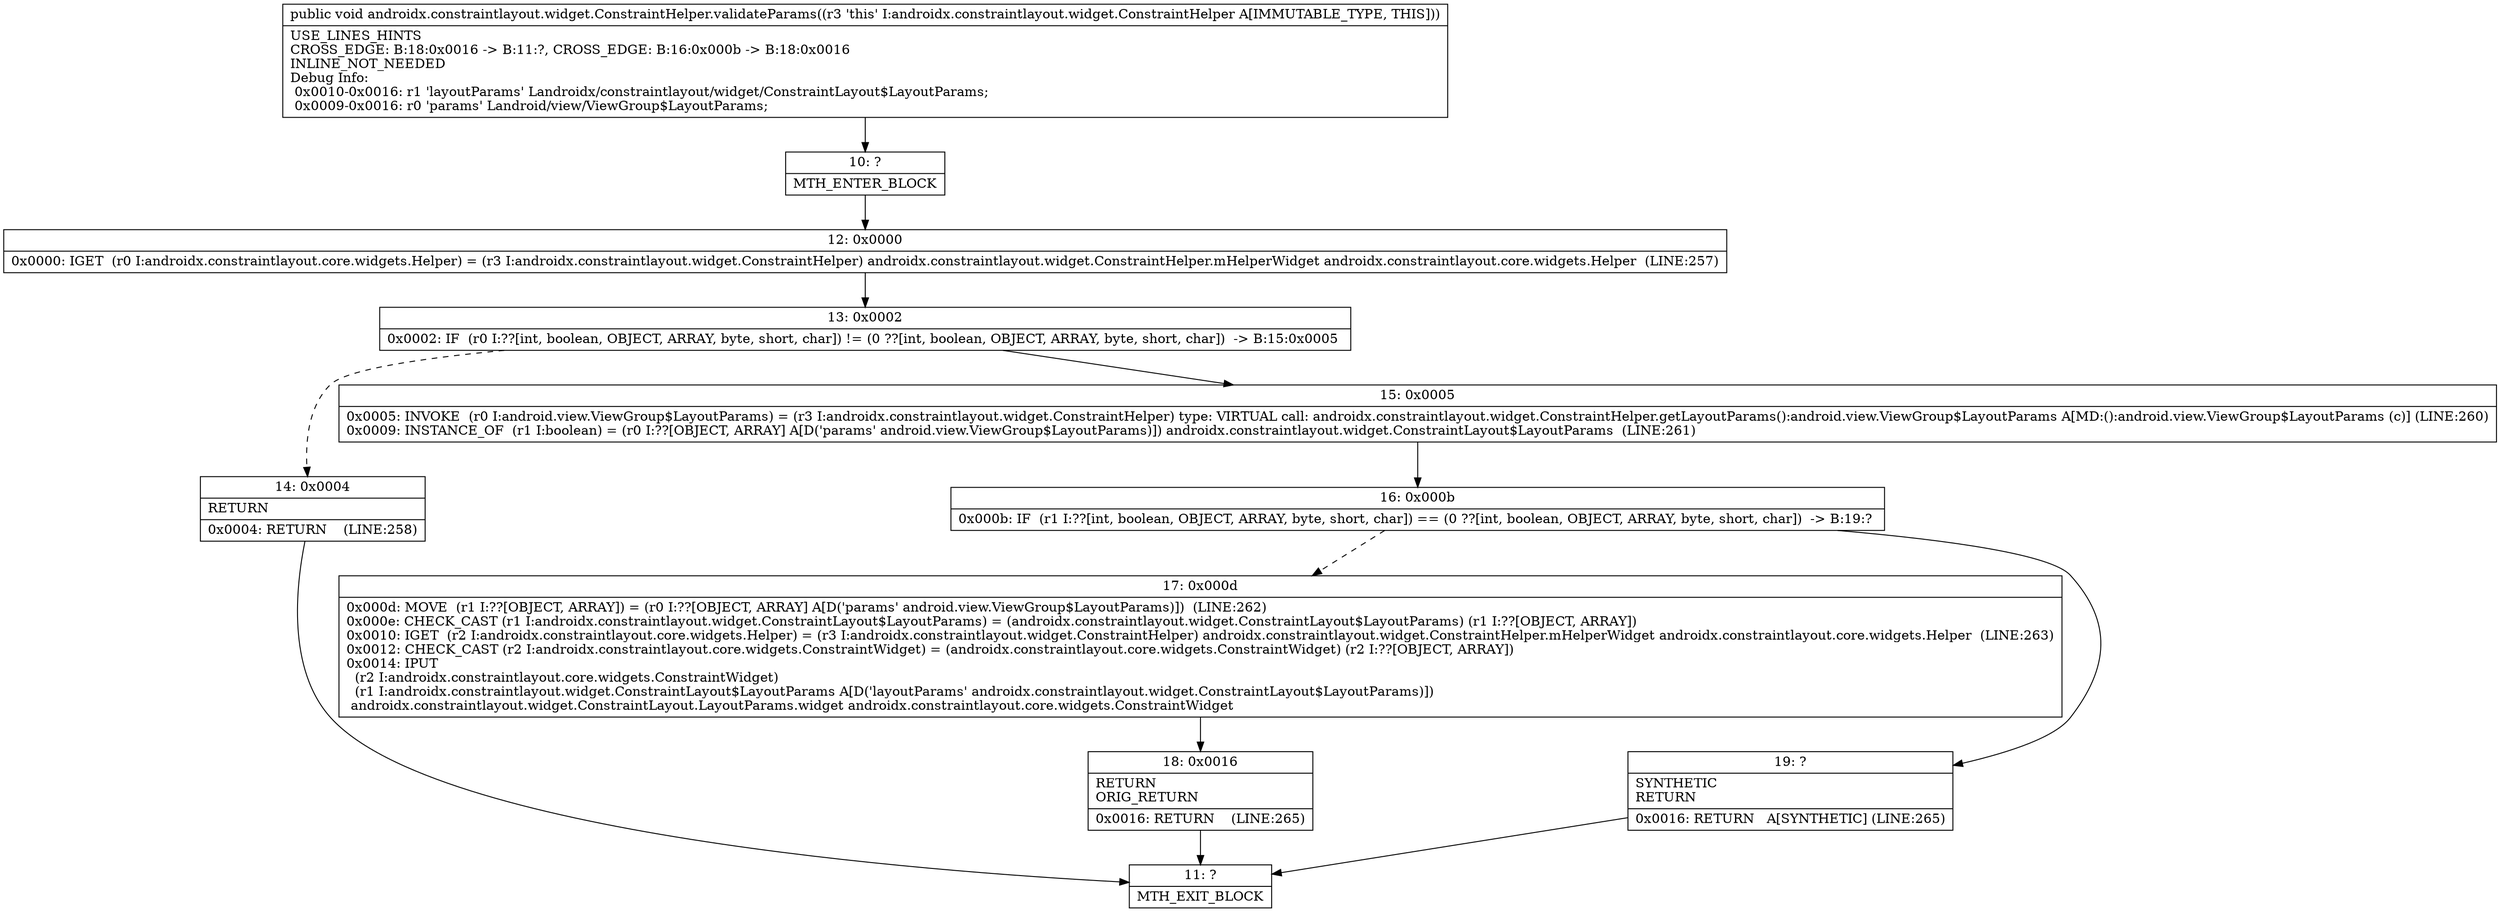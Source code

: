 digraph "CFG forandroidx.constraintlayout.widget.ConstraintHelper.validateParams()V" {
Node_10 [shape=record,label="{10\:\ ?|MTH_ENTER_BLOCK\l}"];
Node_12 [shape=record,label="{12\:\ 0x0000|0x0000: IGET  (r0 I:androidx.constraintlayout.core.widgets.Helper) = (r3 I:androidx.constraintlayout.widget.ConstraintHelper) androidx.constraintlayout.widget.ConstraintHelper.mHelperWidget androidx.constraintlayout.core.widgets.Helper  (LINE:257)\l}"];
Node_13 [shape=record,label="{13\:\ 0x0002|0x0002: IF  (r0 I:??[int, boolean, OBJECT, ARRAY, byte, short, char]) != (0 ??[int, boolean, OBJECT, ARRAY, byte, short, char])  \-\> B:15:0x0005 \l}"];
Node_14 [shape=record,label="{14\:\ 0x0004|RETURN\l|0x0004: RETURN    (LINE:258)\l}"];
Node_11 [shape=record,label="{11\:\ ?|MTH_EXIT_BLOCK\l}"];
Node_15 [shape=record,label="{15\:\ 0x0005|0x0005: INVOKE  (r0 I:android.view.ViewGroup$LayoutParams) = (r3 I:androidx.constraintlayout.widget.ConstraintHelper) type: VIRTUAL call: androidx.constraintlayout.widget.ConstraintHelper.getLayoutParams():android.view.ViewGroup$LayoutParams A[MD:():android.view.ViewGroup$LayoutParams (c)] (LINE:260)\l0x0009: INSTANCE_OF  (r1 I:boolean) = (r0 I:??[OBJECT, ARRAY] A[D('params' android.view.ViewGroup$LayoutParams)]) androidx.constraintlayout.widget.ConstraintLayout$LayoutParams  (LINE:261)\l}"];
Node_16 [shape=record,label="{16\:\ 0x000b|0x000b: IF  (r1 I:??[int, boolean, OBJECT, ARRAY, byte, short, char]) == (0 ??[int, boolean, OBJECT, ARRAY, byte, short, char])  \-\> B:19:? \l}"];
Node_17 [shape=record,label="{17\:\ 0x000d|0x000d: MOVE  (r1 I:??[OBJECT, ARRAY]) = (r0 I:??[OBJECT, ARRAY] A[D('params' android.view.ViewGroup$LayoutParams)])  (LINE:262)\l0x000e: CHECK_CAST (r1 I:androidx.constraintlayout.widget.ConstraintLayout$LayoutParams) = (androidx.constraintlayout.widget.ConstraintLayout$LayoutParams) (r1 I:??[OBJECT, ARRAY]) \l0x0010: IGET  (r2 I:androidx.constraintlayout.core.widgets.Helper) = (r3 I:androidx.constraintlayout.widget.ConstraintHelper) androidx.constraintlayout.widget.ConstraintHelper.mHelperWidget androidx.constraintlayout.core.widgets.Helper  (LINE:263)\l0x0012: CHECK_CAST (r2 I:androidx.constraintlayout.core.widgets.ConstraintWidget) = (androidx.constraintlayout.core.widgets.ConstraintWidget) (r2 I:??[OBJECT, ARRAY]) \l0x0014: IPUT  \l  (r2 I:androidx.constraintlayout.core.widgets.ConstraintWidget)\l  (r1 I:androidx.constraintlayout.widget.ConstraintLayout$LayoutParams A[D('layoutParams' androidx.constraintlayout.widget.ConstraintLayout$LayoutParams)])\l androidx.constraintlayout.widget.ConstraintLayout.LayoutParams.widget androidx.constraintlayout.core.widgets.ConstraintWidget \l}"];
Node_18 [shape=record,label="{18\:\ 0x0016|RETURN\lORIG_RETURN\l|0x0016: RETURN    (LINE:265)\l}"];
Node_19 [shape=record,label="{19\:\ ?|SYNTHETIC\lRETURN\l|0x0016: RETURN   A[SYNTHETIC] (LINE:265)\l}"];
MethodNode[shape=record,label="{public void androidx.constraintlayout.widget.ConstraintHelper.validateParams((r3 'this' I:androidx.constraintlayout.widget.ConstraintHelper A[IMMUTABLE_TYPE, THIS]))  | USE_LINES_HINTS\lCROSS_EDGE: B:18:0x0016 \-\> B:11:?, CROSS_EDGE: B:16:0x000b \-\> B:18:0x0016\lINLINE_NOT_NEEDED\lDebug Info:\l  0x0010\-0x0016: r1 'layoutParams' Landroidx\/constraintlayout\/widget\/ConstraintLayout$LayoutParams;\l  0x0009\-0x0016: r0 'params' Landroid\/view\/ViewGroup$LayoutParams;\l}"];
MethodNode -> Node_10;Node_10 -> Node_12;
Node_12 -> Node_13;
Node_13 -> Node_14[style=dashed];
Node_13 -> Node_15;
Node_14 -> Node_11;
Node_15 -> Node_16;
Node_16 -> Node_17[style=dashed];
Node_16 -> Node_19;
Node_17 -> Node_18;
Node_18 -> Node_11;
Node_19 -> Node_11;
}

